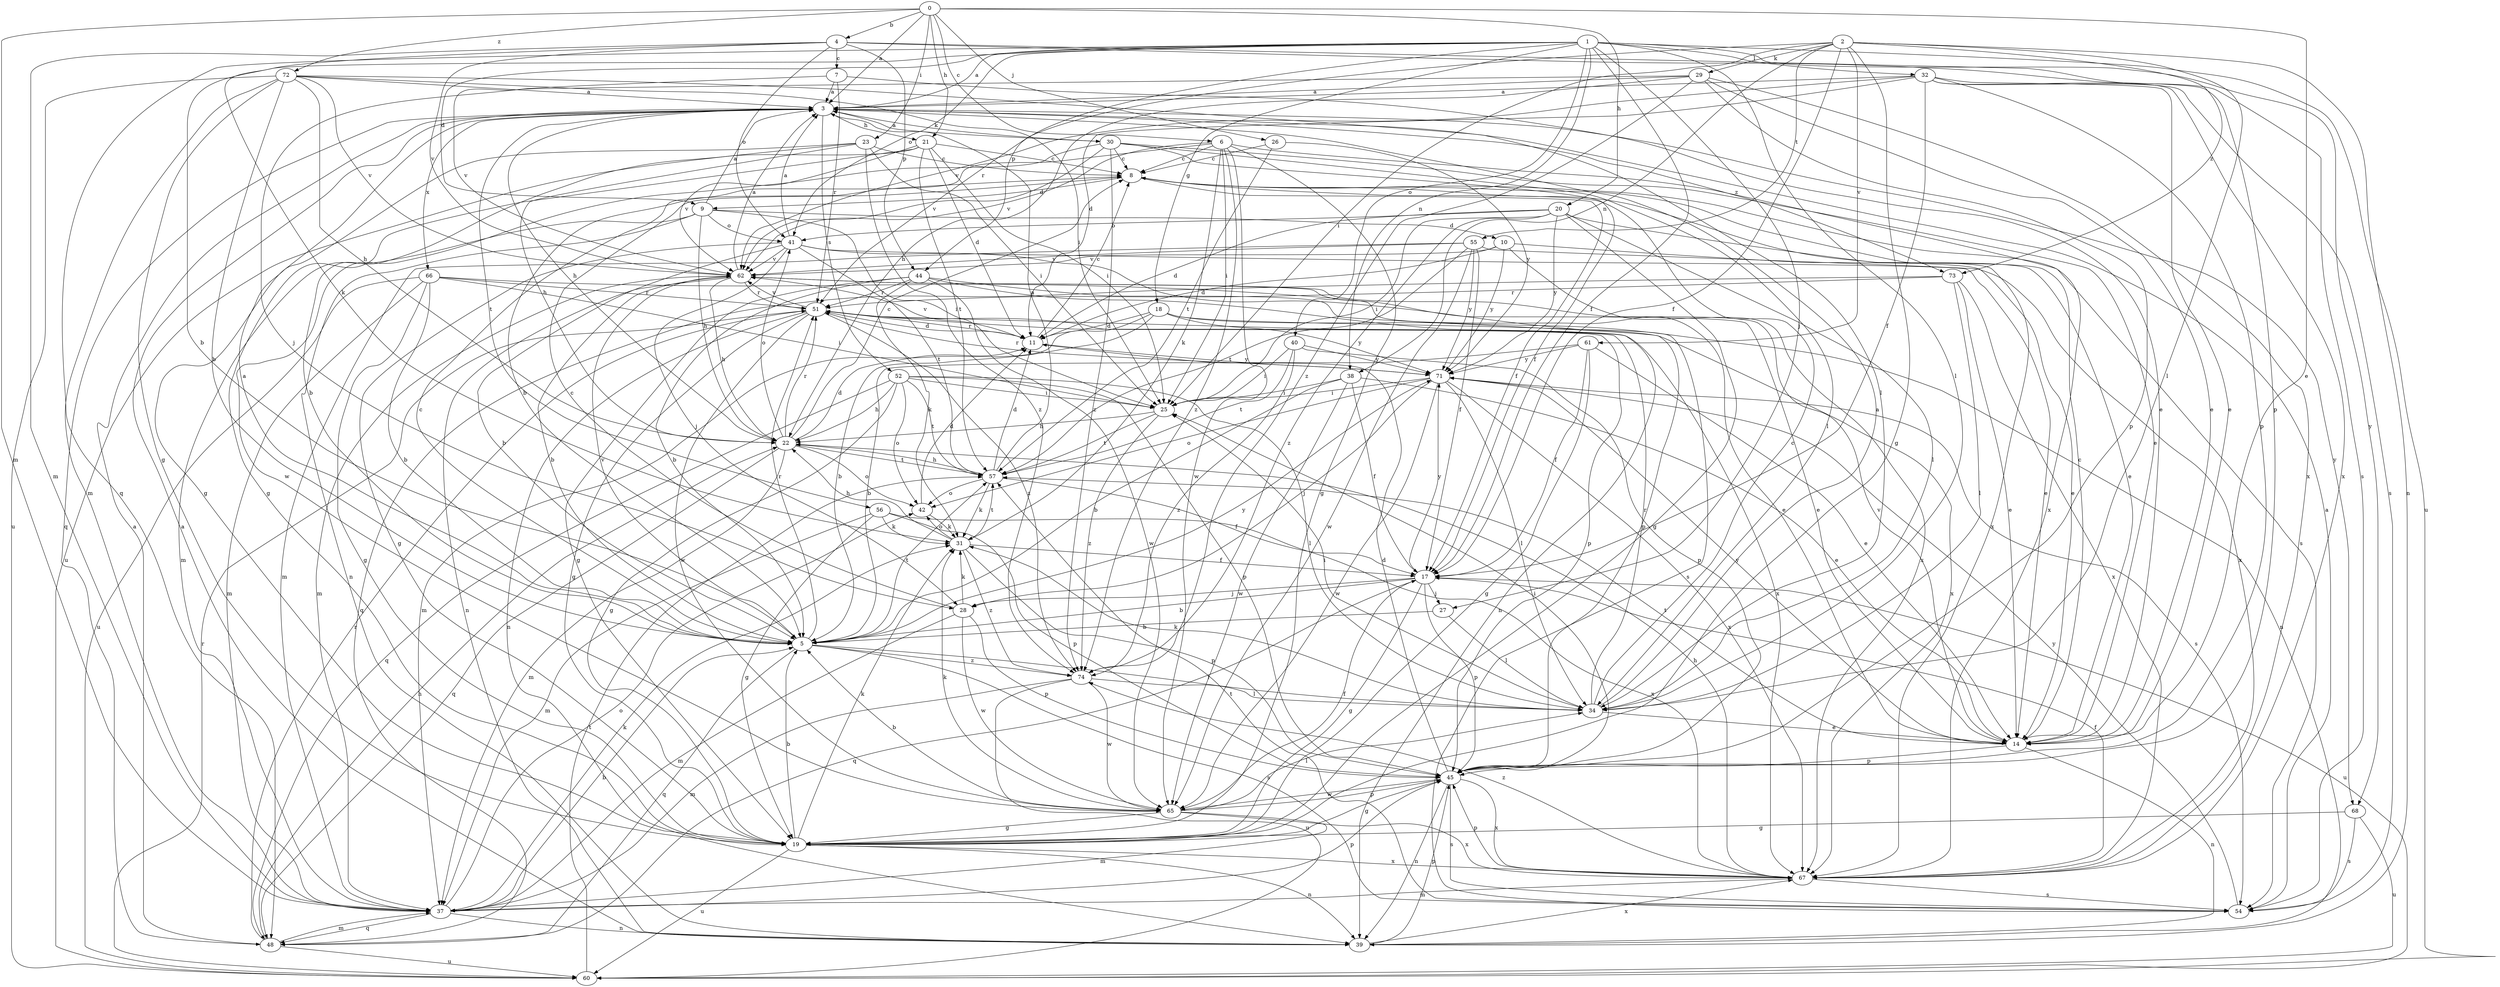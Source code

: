 strict digraph  {
0;
1;
2;
3;
4;
5;
6;
7;
8;
9;
10;
11;
14;
17;
18;
19;
20;
21;
22;
23;
25;
26;
27;
28;
29;
30;
31;
32;
34;
37;
38;
39;
40;
41;
42;
44;
45;
48;
51;
52;
54;
55;
56;
57;
60;
61;
62;
65;
66;
67;
68;
71;
72;
73;
74;
0 -> 3  [label=a];
0 -> 4  [label=b];
0 -> 6  [label=c];
0 -> 14  [label=e];
0 -> 20  [label=h];
0 -> 21  [label=h];
0 -> 23  [label=i];
0 -> 26  [label=j];
0 -> 37  [label=m];
0 -> 72  [label=z];
1 -> 3  [label=a];
1 -> 5  [label=b];
1 -> 9  [label=d];
1 -> 17  [label=f];
1 -> 18  [label=g];
1 -> 27  [label=j];
1 -> 32  [label=l];
1 -> 34  [label=l];
1 -> 38  [label=n];
1 -> 40  [label=o];
1 -> 41  [label=o];
1 -> 44  [label=p];
1 -> 48  [label=q];
1 -> 60  [label=u];
1 -> 68  [label=y];
2 -> 17  [label=f];
2 -> 19  [label=g];
2 -> 25  [label=i];
2 -> 29  [label=k];
2 -> 34  [label=l];
2 -> 38  [label=n];
2 -> 39  [label=n];
2 -> 51  [label=r];
2 -> 55  [label=t];
2 -> 61  [label=v];
2 -> 73  [label=z];
3 -> 21  [label=h];
3 -> 22  [label=h];
3 -> 30  [label=k];
3 -> 48  [label=q];
3 -> 52  [label=s];
3 -> 56  [label=t];
3 -> 66  [label=x];
3 -> 68  [label=y];
3 -> 73  [label=z];
4 -> 7  [label=c];
4 -> 31  [label=k];
4 -> 37  [label=m];
4 -> 41  [label=o];
4 -> 44  [label=p];
4 -> 45  [label=p];
4 -> 54  [label=s];
4 -> 62  [label=v];
5 -> 3  [label=a];
5 -> 8  [label=c];
5 -> 34  [label=l];
5 -> 48  [label=q];
5 -> 51  [label=r];
5 -> 54  [label=s];
5 -> 57  [label=t];
5 -> 62  [label=v];
5 -> 71  [label=y];
5 -> 74  [label=z];
6 -> 5  [label=b];
6 -> 8  [label=c];
6 -> 19  [label=g];
6 -> 25  [label=i];
6 -> 31  [label=k];
6 -> 62  [label=v];
6 -> 65  [label=w];
6 -> 67  [label=x];
6 -> 74  [label=z];
7 -> 3  [label=a];
7 -> 14  [label=e];
7 -> 51  [label=r];
7 -> 62  [label=v];
8 -> 9  [label=d];
8 -> 17  [label=f];
8 -> 54  [label=s];
8 -> 67  [label=x];
9 -> 3  [label=a];
9 -> 10  [label=d];
9 -> 22  [label=h];
9 -> 25  [label=i];
9 -> 37  [label=m];
9 -> 39  [label=n];
9 -> 41  [label=o];
10 -> 11  [label=d];
10 -> 14  [label=e];
10 -> 62  [label=v];
10 -> 67  [label=x];
10 -> 71  [label=y];
11 -> 8  [label=c];
11 -> 51  [label=r];
11 -> 62  [label=v];
11 -> 71  [label=y];
14 -> 8  [label=c];
14 -> 39  [label=n];
14 -> 45  [label=p];
14 -> 57  [label=t];
14 -> 62  [label=v];
14 -> 71  [label=y];
17 -> 5  [label=b];
17 -> 19  [label=g];
17 -> 27  [label=j];
17 -> 28  [label=j];
17 -> 45  [label=p];
17 -> 48  [label=q];
17 -> 60  [label=u];
17 -> 71  [label=y];
18 -> 5  [label=b];
18 -> 11  [label=d];
18 -> 37  [label=m];
18 -> 39  [label=n];
18 -> 67  [label=x];
18 -> 71  [label=y];
19 -> 5  [label=b];
19 -> 31  [label=k];
19 -> 39  [label=n];
19 -> 60  [label=u];
19 -> 67  [label=x];
20 -> 11  [label=d];
20 -> 14  [label=e];
20 -> 19  [label=g];
20 -> 25  [label=i];
20 -> 34  [label=l];
20 -> 41  [label=o];
20 -> 71  [label=y];
20 -> 74  [label=z];
21 -> 8  [label=c];
21 -> 11  [label=d];
21 -> 19  [label=g];
21 -> 25  [label=i];
21 -> 57  [label=t];
21 -> 60  [label=u];
21 -> 62  [label=v];
22 -> 8  [label=c];
22 -> 11  [label=d];
22 -> 37  [label=m];
22 -> 41  [label=o];
22 -> 42  [label=o];
22 -> 48  [label=q];
22 -> 51  [label=r];
22 -> 57  [label=t];
23 -> 5  [label=b];
23 -> 8  [label=c];
23 -> 19  [label=g];
23 -> 22  [label=h];
23 -> 25  [label=i];
23 -> 74  [label=z];
25 -> 22  [label=h];
25 -> 57  [label=t];
25 -> 74  [label=z];
26 -> 8  [label=c];
26 -> 57  [label=t];
26 -> 71  [label=y];
27 -> 5  [label=b];
27 -> 34  [label=l];
28 -> 8  [label=c];
28 -> 31  [label=k];
28 -> 37  [label=m];
28 -> 45  [label=p];
28 -> 65  [label=w];
29 -> 3  [label=a];
29 -> 14  [label=e];
29 -> 22  [label=h];
29 -> 28  [label=j];
29 -> 45  [label=p];
29 -> 67  [label=x];
29 -> 74  [label=z];
30 -> 3  [label=a];
30 -> 8  [label=c];
30 -> 14  [label=e];
30 -> 17  [label=f];
30 -> 34  [label=l];
30 -> 62  [label=v];
30 -> 65  [label=w];
30 -> 74  [label=z];
31 -> 17  [label=f];
31 -> 22  [label=h];
31 -> 42  [label=o];
31 -> 45  [label=p];
31 -> 57  [label=t];
31 -> 74  [label=z];
32 -> 3  [label=a];
32 -> 11  [label=d];
32 -> 14  [label=e];
32 -> 17  [label=f];
32 -> 45  [label=p];
32 -> 54  [label=s];
32 -> 62  [label=v];
32 -> 67  [label=x];
34 -> 3  [label=a];
34 -> 8  [label=c];
34 -> 14  [label=e];
34 -> 25  [label=i];
34 -> 31  [label=k];
34 -> 51  [label=r];
37 -> 5  [label=b];
37 -> 31  [label=k];
37 -> 39  [label=n];
37 -> 42  [label=o];
37 -> 45  [label=p];
37 -> 48  [label=q];
38 -> 5  [label=b];
38 -> 14  [label=e];
38 -> 17  [label=f];
38 -> 25  [label=i];
38 -> 65  [label=w];
39 -> 3  [label=a];
39 -> 45  [label=p];
39 -> 67  [label=x];
40 -> 25  [label=i];
40 -> 45  [label=p];
40 -> 57  [label=t];
40 -> 71  [label=y];
40 -> 74  [label=z];
41 -> 3  [label=a];
41 -> 5  [label=b];
41 -> 14  [label=e];
41 -> 19  [label=g];
41 -> 28  [label=j];
41 -> 54  [label=s];
41 -> 57  [label=t];
41 -> 62  [label=v];
42 -> 11  [label=d];
42 -> 31  [label=k];
44 -> 5  [label=b];
44 -> 19  [label=g];
44 -> 31  [label=k];
44 -> 39  [label=n];
44 -> 45  [label=p];
44 -> 51  [label=r];
44 -> 65  [label=w];
45 -> 11  [label=d];
45 -> 19  [label=g];
45 -> 25  [label=i];
45 -> 39  [label=n];
45 -> 54  [label=s];
45 -> 65  [label=w];
45 -> 67  [label=x];
48 -> 3  [label=a];
48 -> 22  [label=h];
48 -> 37  [label=m];
48 -> 51  [label=r];
48 -> 60  [label=u];
51 -> 11  [label=d];
51 -> 19  [label=g];
51 -> 39  [label=n];
51 -> 45  [label=p];
51 -> 62  [label=v];
51 -> 65  [label=w];
51 -> 67  [label=x];
51 -> 74  [label=z];
52 -> 19  [label=g];
52 -> 22  [label=h];
52 -> 25  [label=i];
52 -> 34  [label=l];
52 -> 42  [label=o];
52 -> 45  [label=p];
52 -> 48  [label=q];
52 -> 57  [label=t];
54 -> 3  [label=a];
54 -> 57  [label=t];
54 -> 71  [label=y];
55 -> 17  [label=f];
55 -> 37  [label=m];
55 -> 57  [label=t];
55 -> 62  [label=v];
55 -> 65  [label=w];
55 -> 67  [label=x];
55 -> 71  [label=y];
56 -> 19  [label=g];
56 -> 31  [label=k];
56 -> 37  [label=m];
56 -> 45  [label=p];
56 -> 67  [label=x];
57 -> 3  [label=a];
57 -> 11  [label=d];
57 -> 17  [label=f];
57 -> 22  [label=h];
57 -> 31  [label=k];
57 -> 42  [label=o];
60 -> 51  [label=r];
60 -> 57  [label=t];
61 -> 5  [label=b];
61 -> 14  [label=e];
61 -> 17  [label=f];
61 -> 19  [label=g];
61 -> 71  [label=y];
62 -> 3  [label=a];
62 -> 5  [label=b];
62 -> 14  [label=e];
62 -> 22  [label=h];
62 -> 37  [label=m];
62 -> 39  [label=n];
62 -> 51  [label=r];
65 -> 5  [label=b];
65 -> 17  [label=f];
65 -> 19  [label=g];
65 -> 31  [label=k];
65 -> 34  [label=l];
65 -> 37  [label=m];
65 -> 45  [label=p];
65 -> 67  [label=x];
66 -> 5  [label=b];
66 -> 14  [label=e];
66 -> 19  [label=g];
66 -> 25  [label=i];
66 -> 37  [label=m];
66 -> 51  [label=r];
66 -> 60  [label=u];
67 -> 17  [label=f];
67 -> 22  [label=h];
67 -> 37  [label=m];
67 -> 45  [label=p];
67 -> 54  [label=s];
67 -> 74  [label=z];
68 -> 19  [label=g];
68 -> 54  [label=s];
68 -> 60  [label=u];
71 -> 25  [label=i];
71 -> 28  [label=j];
71 -> 34  [label=l];
71 -> 42  [label=o];
71 -> 51  [label=r];
71 -> 54  [label=s];
71 -> 65  [label=w];
71 -> 67  [label=x];
72 -> 3  [label=a];
72 -> 5  [label=b];
72 -> 19  [label=g];
72 -> 22  [label=h];
72 -> 25  [label=i];
72 -> 34  [label=l];
72 -> 37  [label=m];
72 -> 60  [label=u];
72 -> 62  [label=v];
73 -> 14  [label=e];
73 -> 34  [label=l];
73 -> 48  [label=q];
73 -> 51  [label=r];
73 -> 67  [label=x];
74 -> 34  [label=l];
74 -> 37  [label=m];
74 -> 60  [label=u];
74 -> 65  [label=w];
}
